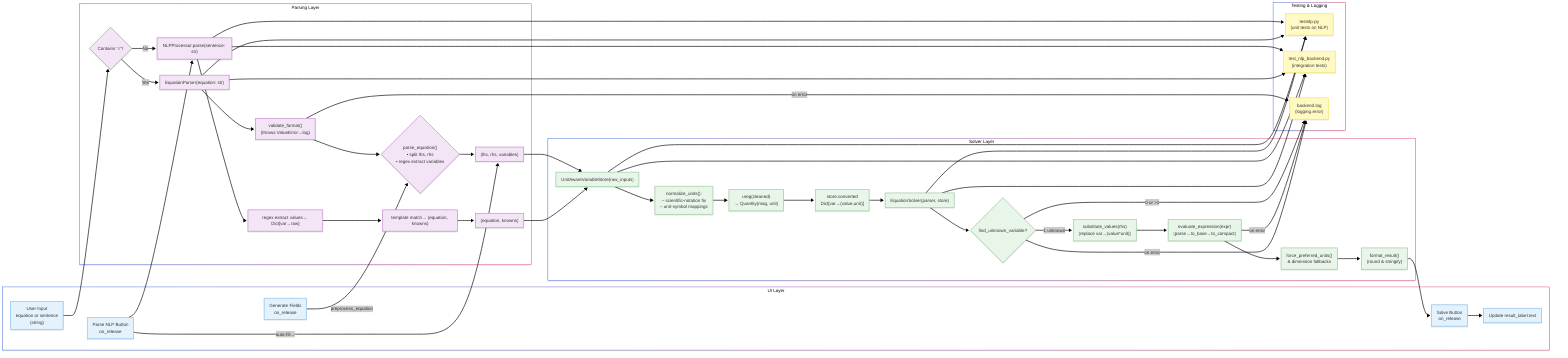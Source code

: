 ---
config:
  theme: neo
  look: neo
---
flowchart LR
  subgraph UI Layer
    direction TB
    UI_Input["User Input\nequation or sentence\n(string)"]
    UI_NLP["Parse NLP Button\non_release"]
    UI_Generate["Generate Fields\non_release"]
    UI_Solve["Solve Button\non_release"]
    Display["Update result_label.text"]
  end
  subgraph Parsing Layer
    direction TB
    D1{"Contains '='?"}
    EP["EquationParser(equation: str)"]
    EP1["validate_format()\n(throws ValueError→log)"]
    EP2{"parse_equation()\n• split lhs, rhs\n• regex extract variables"}
    ParsedEq["(lhs, rhs, variables)"]
    NP["NLPProcessor.parse(sentence: str)"]
    NP1["regex extract values→ Dict[var→raw]"]
    NP2["template match→ (equation, knowns)"]
    ParsedNLP["(equation, knowns)"]
  end
  subgraph Solver Layer
    direction TB
    US["UnitAwareVariableStore(raw_inputs)"]
    UN["normalize_units():\n– scientific-notation fix\n– unit-symbol mappings"]
    Qty["ureg(cleaned)\n→ Quantity(mag, unit)"]
    StoreEnd["store.converted\nDict[var→(value,unit)]"]
    ES["EquationSolver(parser, store)"]
    EU{"find_unknown_variable?"}
    EV["substitute_values(rhs)\n(replace var→(value*unit))"]
    EE["evaluate_expression(expr)\n(parse→to_base→to_compact)"]
    EC["force_preferred_units()\n& dimension fallbacks"]
    Format["format_result()\n(round & stringify)"]
  end
  subgraph Testing & Logging
    direction TB
    T1["testnlp.py\n(unit tests on NLP)"]
    T2["test_nlp_backend.py\n(integration tests)"]
    Log["backend.log\n(logging.error)"]
  end
  UI_Input --> D1
  UI_NLP --> NP
  UI_NLP -->|auto-fill→| ParsedEq
  UI_Generate -->|preprocess_equation| EP2
  D1 -- Yes --> EP
  D1 -- No --> NP
  EP --> EP1
  EP1 --> EP2
  EP2 --> ParsedEq
  NP --> NP1
  NP1 --> NP2
  NP2 --> ParsedNLP
  ParsedEq & ParsedNLP --> US
  US --> UN
  UN --> Qty
  Qty --> StoreEnd
  StoreEnd --> ES
  ES --> EU
  EU -- 1 unknown --> EV
  EU -- 0 or >1 --> Log
  EV --> EE
  EE --> EC
  EC --> Format
  Format --> UI_Solve
  UI_Solve --> Display
  EP1 & EE & EU -->|on error| Log
  NP & EP & US & ES --> T1 & T2
  classDef uiLayer fill:#e3f2fd,stroke:#90caf9;
  classDef parseLayer fill:#f3e5f5,stroke:#ce93d8;
  classDef solverLayer fill:#e8f5e9,stroke:#a5d6a7;
  classDef testLog fill:#fff9c4,stroke:#fff176;
  class UI_Input,UI_NLP,UI_Generate,UI_Solve,Display uiLayer
  class D1,EP,EP1,EP2,ParsedEq,NP,NP1,NP2,ParsedNLP parseLayer
  class US,UN,Qty,StoreEnd,ES,EU,EV,EE,EC,Format solverLayer
  class T1,T2,Log testLog